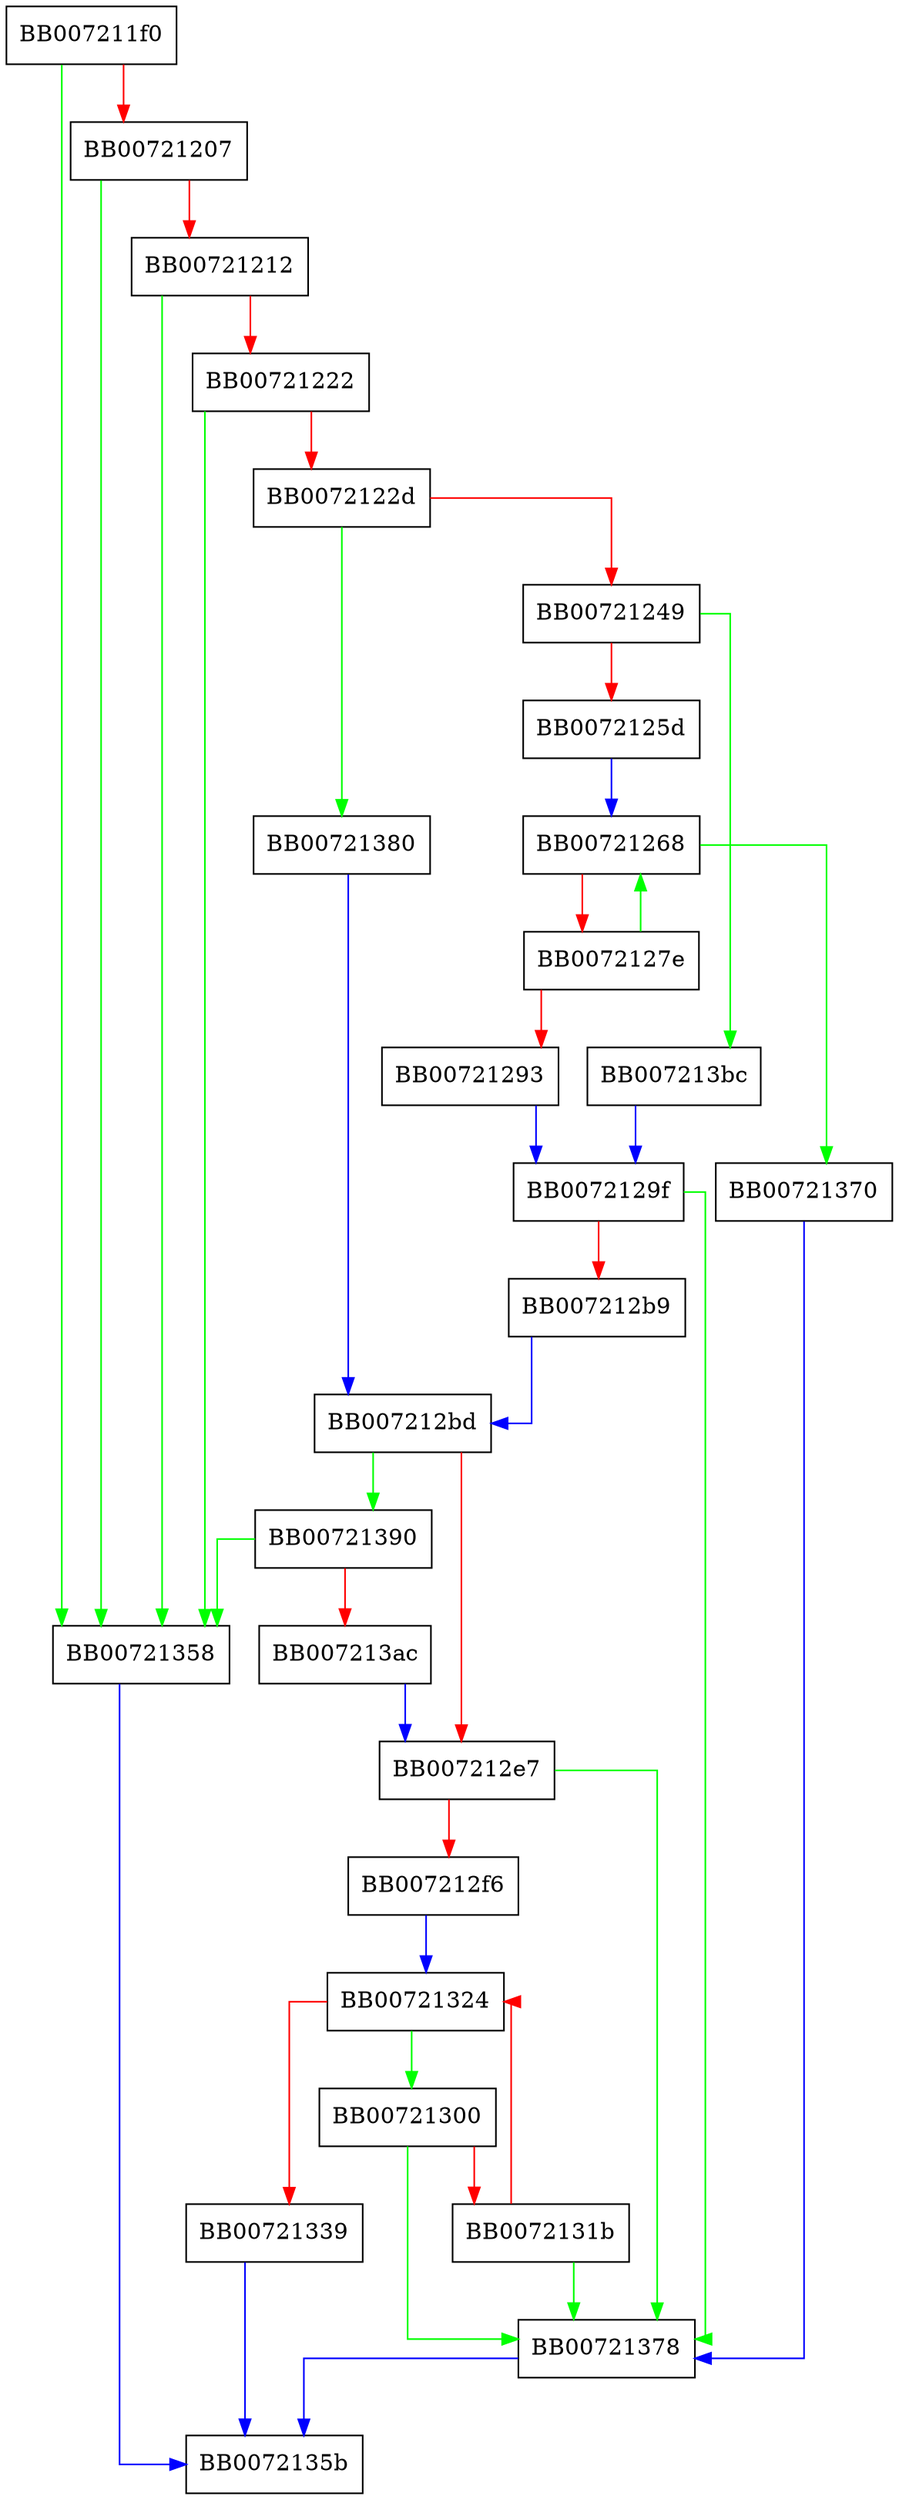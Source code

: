 digraph readbuffer_gets {
  node [shape="box"];
  graph [splines=ortho];
  BB007211f0 -> BB00721358 [color="green"];
  BB007211f0 -> BB00721207 [color="red"];
  BB00721207 -> BB00721358 [color="green"];
  BB00721207 -> BB00721212 [color="red"];
  BB00721212 -> BB00721358 [color="green"];
  BB00721212 -> BB00721222 [color="red"];
  BB00721222 -> BB00721358 [color="green"];
  BB00721222 -> BB0072122d [color="red"];
  BB0072122d -> BB00721380 [color="green"];
  BB0072122d -> BB00721249 [color="red"];
  BB00721249 -> BB007213bc [color="green"];
  BB00721249 -> BB0072125d [color="red"];
  BB0072125d -> BB00721268 [color="blue"];
  BB00721268 -> BB00721370 [color="green"];
  BB00721268 -> BB0072127e [color="red"];
  BB0072127e -> BB00721268 [color="green"];
  BB0072127e -> BB00721293 [color="red"];
  BB00721293 -> BB0072129f [color="blue"];
  BB0072129f -> BB00721378 [color="green"];
  BB0072129f -> BB007212b9 [color="red"];
  BB007212b9 -> BB007212bd [color="blue"];
  BB007212bd -> BB00721390 [color="green"];
  BB007212bd -> BB007212e7 [color="red"];
  BB007212e7 -> BB00721378 [color="green"];
  BB007212e7 -> BB007212f6 [color="red"];
  BB007212f6 -> BB00721324 [color="blue"];
  BB00721300 -> BB00721378 [color="green"];
  BB00721300 -> BB0072131b [color="red"];
  BB0072131b -> BB00721378 [color="green"];
  BB0072131b -> BB00721324 [color="red"];
  BB00721324 -> BB00721300 [color="green"];
  BB00721324 -> BB00721339 [color="red"];
  BB00721339 -> BB0072135b [color="blue"];
  BB00721358 -> BB0072135b [color="blue"];
  BB00721370 -> BB00721378 [color="blue"];
  BB00721378 -> BB0072135b [color="blue"];
  BB00721380 -> BB007212bd [color="blue"];
  BB00721390 -> BB00721358 [color="green"];
  BB00721390 -> BB007213ac [color="red"];
  BB007213ac -> BB007212e7 [color="blue"];
  BB007213bc -> BB0072129f [color="blue"];
}